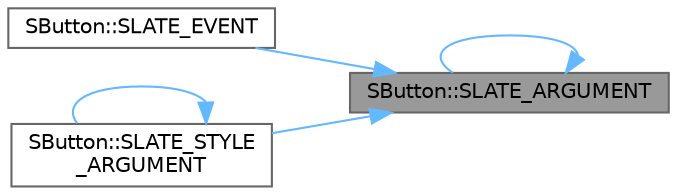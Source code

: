 digraph "SButton::SLATE_ARGUMENT"
{
 // INTERACTIVE_SVG=YES
 // LATEX_PDF_SIZE
  bgcolor="transparent";
  edge [fontname=Helvetica,fontsize=10,labelfontname=Helvetica,labelfontsize=10];
  node [fontname=Helvetica,fontsize=10,shape=box,height=0.2,width=0.4];
  rankdir="RL";
  Node1 [id="Node000001",label="SButton::SLATE_ARGUMENT",height=0.2,width=0.4,color="gray40", fillcolor="grey60", style="filled", fontcolor="black",tooltip="Vertical alignment."];
  Node1 -> Node1 [id="edge1_Node000001_Node000001",dir="back",color="steelblue1",style="solid",tooltip=" "];
  Node1 -> Node2 [id="edge2_Node000001_Node000002",dir="back",color="steelblue1",style="solid",tooltip=" "];
  Node2 [id="Node000002",label="SButton::SLATE_EVENT",height=0.2,width=0.4,color="grey40", fillcolor="white", style="filled",URL="$d7/d3f/classSButton.html#a8b880375ffa0e586a5d9403f56643b8d",tooltip=" "];
  Node1 -> Node3 [id="edge3_Node000001_Node000003",dir="back",color="steelblue1",style="solid",tooltip=" "];
  Node3 [id="Node000003",label="SButton::SLATE_STYLE\l_ARGUMENT",height=0.2,width=0.4,color="grey40", fillcolor="white", style="filled",URL="$d7/d3f/classSButton.html#acd45fc7ebe424e98ec6ca1af09c00eec",tooltip="The text style of the button."];
  Node3 -> Node3 [id="edge4_Node000003_Node000003",dir="back",color="steelblue1",style="solid",tooltip=" "];
}
